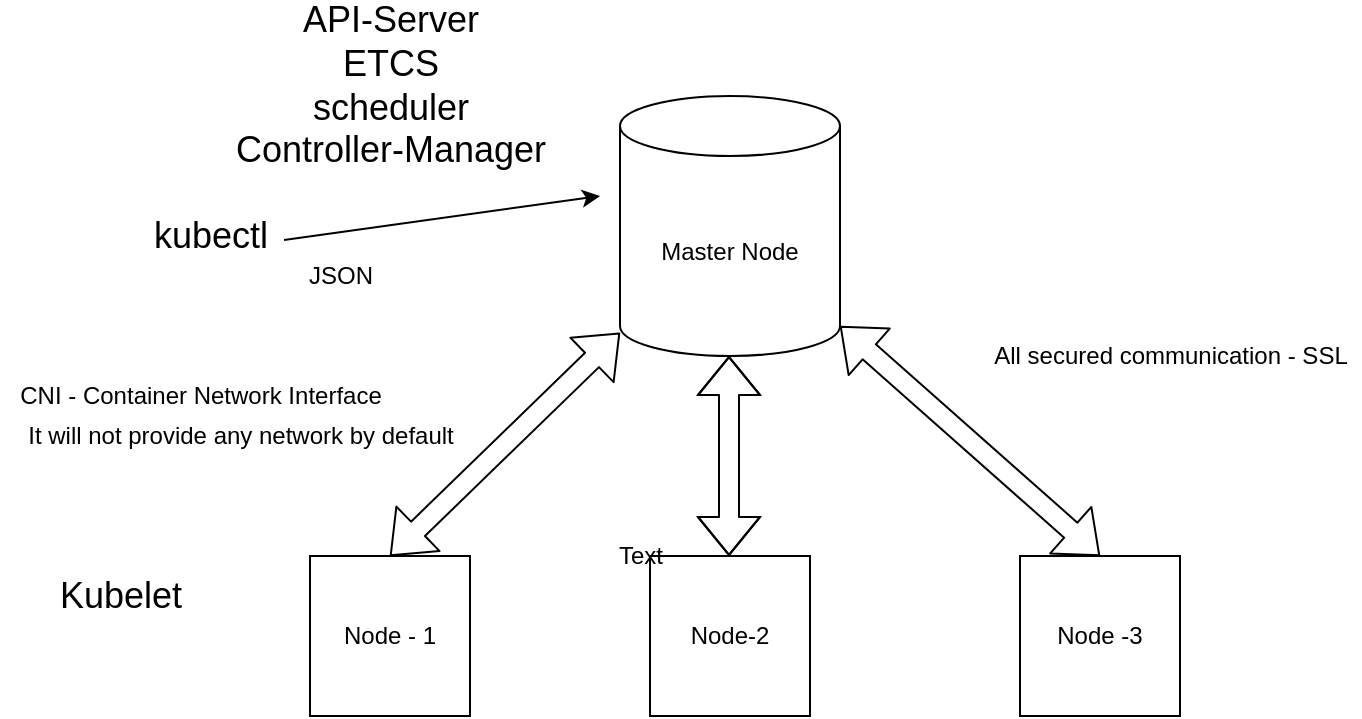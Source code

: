 <mxfile version="13.6.10" type="github">
  <diagram id="NW9vPr4rukZbhM3qTxGu" name="Page-1">
    <mxGraphModel dx="1422" dy="762" grid="1" gridSize="10" guides="1" tooltips="1" connect="1" arrows="1" fold="1" page="1" pageScale="1" pageWidth="850" pageHeight="1100" math="0" shadow="0">
      <root>
        <mxCell id="0" />
        <mxCell id="1" parent="0" />
        <mxCell id="atL80Zr2TNC1Kt7qanAI-1" value="Master Node" style="shape=cylinder3;whiteSpace=wrap;html=1;boundedLbl=1;backgroundOutline=1;size=15;" vertex="1" parent="1">
          <mxGeometry x="410" y="130" width="110" height="130" as="geometry" />
        </mxCell>
        <mxCell id="atL80Zr2TNC1Kt7qanAI-2" value="&lt;font style=&quot;font-size: 18px&quot;&gt;API-Server&lt;br&gt;ETCS&lt;br&gt;scheduler&lt;br&gt;Controller-Manager&lt;br&gt;&lt;/font&gt;" style="text;html=1;resizable=0;autosize=1;align=center;verticalAlign=middle;points=[];fillColor=none;strokeColor=none;rounded=0;" vertex="1" parent="1">
          <mxGeometry x="210" y="90" width="170" height="70" as="geometry" />
        </mxCell>
        <mxCell id="atL80Zr2TNC1Kt7qanAI-4" value="Node - 1" style="whiteSpace=wrap;html=1;aspect=fixed;" vertex="1" parent="1">
          <mxGeometry x="255" y="360" width="80" height="80" as="geometry" />
        </mxCell>
        <mxCell id="atL80Zr2TNC1Kt7qanAI-5" value="Node-2" style="whiteSpace=wrap;html=1;aspect=fixed;" vertex="1" parent="1">
          <mxGeometry x="425" y="360" width="80" height="80" as="geometry" />
        </mxCell>
        <mxCell id="atL80Zr2TNC1Kt7qanAI-6" value="Node -3" style="whiteSpace=wrap;html=1;aspect=fixed;" vertex="1" parent="1">
          <mxGeometry x="610" y="360" width="80" height="80" as="geometry" />
        </mxCell>
        <mxCell id="atL80Zr2TNC1Kt7qanAI-7" value="Text" style="text;html=1;resizable=0;autosize=1;align=center;verticalAlign=middle;points=[];fillColor=none;strokeColor=none;rounded=0;" vertex="1" parent="1">
          <mxGeometry x="400" y="350" width="40" height="20" as="geometry" />
        </mxCell>
        <mxCell id="atL80Zr2TNC1Kt7qanAI-8" value="&lt;font style=&quot;font-size: 18px&quot;&gt;kubectl&lt;/font&gt;" style="text;html=1;align=center;verticalAlign=middle;resizable=0;points=[];autosize=1;" vertex="1" parent="1">
          <mxGeometry x="170" y="190" width="70" height="20" as="geometry" />
        </mxCell>
        <mxCell id="atL80Zr2TNC1Kt7qanAI-9" value="" style="endArrow=classic;html=1;exitX=1.029;exitY=0.6;exitDx=0;exitDy=0;exitPerimeter=0;" edge="1" parent="1" source="atL80Zr2TNC1Kt7qanAI-8">
          <mxGeometry width="50" height="50" relative="1" as="geometry">
            <mxPoint x="230" y="230" as="sourcePoint" />
            <mxPoint x="400" y="180" as="targetPoint" />
          </mxGeometry>
        </mxCell>
        <mxCell id="atL80Zr2TNC1Kt7qanAI-10" value="JSON" style="text;html=1;align=center;verticalAlign=middle;resizable=0;points=[];autosize=1;" vertex="1" parent="1">
          <mxGeometry x="245" y="210" width="50" height="20" as="geometry" />
        </mxCell>
        <mxCell id="atL80Zr2TNC1Kt7qanAI-12" value="" style="shape=flexArrow;endArrow=classic;startArrow=classic;html=1;exitX=0.5;exitY=0;exitDx=0;exitDy=0;" edge="1" parent="1" source="atL80Zr2TNC1Kt7qanAI-4" target="atL80Zr2TNC1Kt7qanAI-1">
          <mxGeometry width="50" height="50" relative="1" as="geometry">
            <mxPoint x="310" y="340" as="sourcePoint" />
            <mxPoint x="400" y="270" as="targetPoint" />
          </mxGeometry>
        </mxCell>
        <mxCell id="atL80Zr2TNC1Kt7qanAI-15" value="" style="shape=flexArrow;endArrow=classic;startArrow=classic;html=1;exitX=0.5;exitY=0;exitDx=0;exitDy=0;entryX=0.5;entryY=1;entryDx=0;entryDy=0;entryPerimeter=0;" edge="1" parent="1">
          <mxGeometry width="50" height="50" relative="1" as="geometry">
            <mxPoint x="464.5" y="360" as="sourcePoint" />
            <mxPoint x="464.5" y="260" as="targetPoint" />
            <Array as="points">
              <mxPoint x="464.5" y="320" />
            </Array>
          </mxGeometry>
        </mxCell>
        <mxCell id="atL80Zr2TNC1Kt7qanAI-16" value="" style="shape=flexArrow;endArrow=classic;startArrow=classic;html=1;entryX=0.5;entryY=0;entryDx=0;entryDy=0;exitX=1;exitY=1;exitDx=0;exitDy=-15;exitPerimeter=0;" edge="1" parent="1" source="atL80Zr2TNC1Kt7qanAI-1" target="atL80Zr2TNC1Kt7qanAI-6">
          <mxGeometry width="50" height="50" relative="1" as="geometry">
            <mxPoint x="540" y="260" as="sourcePoint" />
            <mxPoint x="680" y="250" as="targetPoint" />
          </mxGeometry>
        </mxCell>
        <mxCell id="atL80Zr2TNC1Kt7qanAI-17" value="&lt;font style=&quot;font-size: 18px&quot;&gt;Kubelet&lt;/font&gt;" style="text;html=1;align=center;verticalAlign=middle;resizable=0;points=[];autosize=1;" vertex="1" parent="1">
          <mxGeometry x="120" y="370" width="80" height="20" as="geometry" />
        </mxCell>
        <mxCell id="atL80Zr2TNC1Kt7qanAI-18" value="All secured communication - SSL" style="text;html=1;align=center;verticalAlign=middle;resizable=0;points=[];autosize=1;" vertex="1" parent="1">
          <mxGeometry x="590" y="250" width="190" height="20" as="geometry" />
        </mxCell>
        <mxCell id="atL80Zr2TNC1Kt7qanAI-19" value="CNI - Container Network Interface" style="text;html=1;align=center;verticalAlign=middle;resizable=0;points=[];autosize=1;" vertex="1" parent="1">
          <mxGeometry x="100" y="270" width="200" height="20" as="geometry" />
        </mxCell>
        <mxCell id="atL80Zr2TNC1Kt7qanAI-20" value="It will not provide any network by default" style="text;html=1;align=center;verticalAlign=middle;resizable=0;points=[];autosize=1;" vertex="1" parent="1">
          <mxGeometry x="105" y="290" width="230" height="20" as="geometry" />
        </mxCell>
      </root>
    </mxGraphModel>
  </diagram>
</mxfile>
